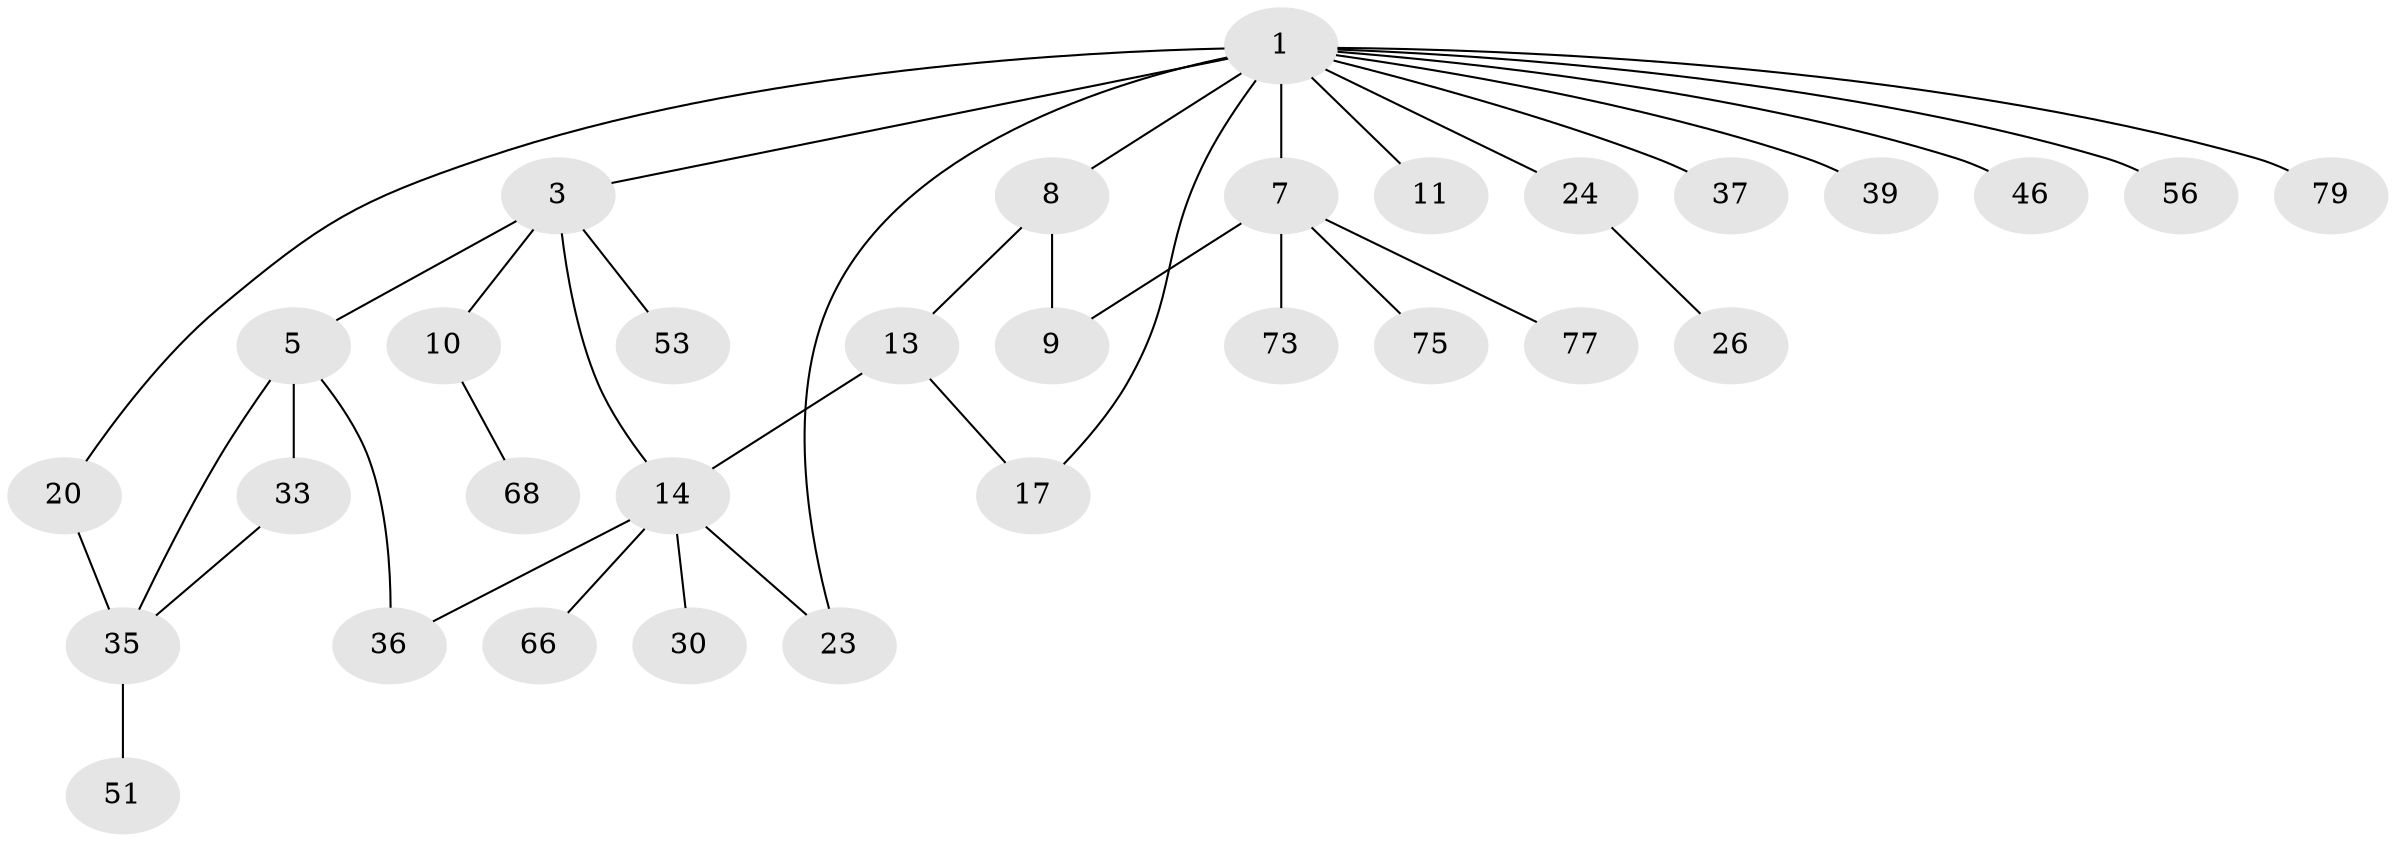 // original degree distribution, {6: 0.05063291139240506, 4: 0.0759493670886076, 5: 0.0379746835443038, 3: 0.1518987341772152, 2: 0.2911392405063291, 1: 0.3924050632911392}
// Generated by graph-tools (version 1.1) at 2025/17/03/04/25 18:17:06]
// undirected, 31 vertices, 37 edges
graph export_dot {
graph [start="1"]
  node [color=gray90,style=filled];
  1 [super="+2+6"];
  3 [super="+76+4+28"];
  5 [super="+18+29+21+70"];
  7 [super="+47+19+12"];
  8;
  9 [super="+44"];
  10;
  11;
  13;
  14 [super="+40+15"];
  17 [super="+43"];
  20 [super="+55"];
  23;
  24 [super="+58+27"];
  26 [super="+45"];
  30 [super="+65"];
  33 [super="+34"];
  35 [super="+42"];
  36 [super="+48"];
  37 [super="+78"];
  39 [super="+50"];
  46;
  51;
  53;
  56;
  66;
  68;
  73;
  75;
  77;
  79;
  1 -- 7 [weight=2];
  1 -- 23;
  1 -- 24;
  1 -- 56;
  1 -- 3;
  1 -- 20 [weight=2];
  1 -- 39;
  1 -- 8;
  1 -- 11;
  1 -- 17;
  1 -- 37;
  1 -- 46;
  1 -- 79;
  3 -- 53;
  3 -- 10;
  3 -- 5;
  3 -- 14;
  5 -- 36;
  5 -- 33;
  5 -- 35;
  7 -- 73;
  7 -- 9;
  7 -- 75;
  7 -- 77;
  8 -- 9;
  8 -- 13;
  10 -- 68;
  13 -- 14;
  13 -- 17;
  14 -- 23;
  14 -- 66;
  14 -- 36;
  14 -- 30;
  20 -- 35 [weight=2];
  24 -- 26;
  33 -- 35;
  35 -- 51;
}
